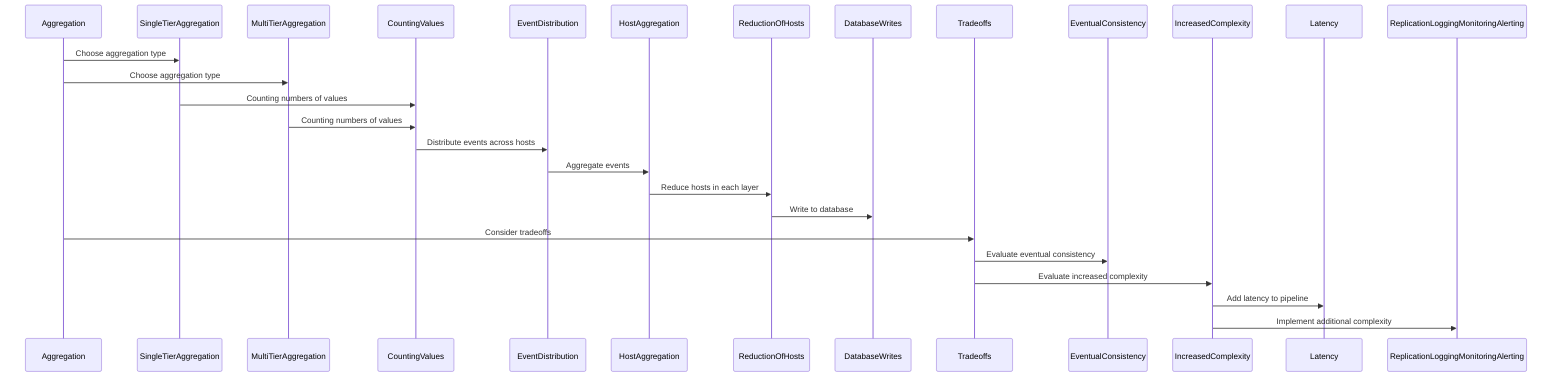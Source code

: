 sequenceDiagram
    participant Aggregation
    participant SingleTierAggregation
    participant MultiTierAggregation
    participant CountingValues
    participant EventDistribution
    participant HostAggregation
    participant ReductionOfHosts
    participant DatabaseWrites
    participant Tradeoffs
    participant EventualConsistency
    participant IncreasedComplexity
    participant Latency
    participant ReplicationLoggingMonitoringAlerting

    Aggregation ->> SingleTierAggregation: Choose aggregation type
    Aggregation ->> MultiTierAggregation: Choose aggregation type

    SingleTierAggregation ->> CountingValues: Counting numbers of values

    MultiTierAggregation ->> CountingValues: Counting numbers of values
    CountingValues ->> EventDistribution: Distribute events across hosts
    EventDistribution ->> HostAggregation: Aggregate events
    HostAggregation ->> ReductionOfHosts: Reduce hosts in each layer
    ReductionOfHosts ->> DatabaseWrites: Write to database

    Aggregation ->> Tradeoffs: Consider tradeoffs
    Tradeoffs ->> EventualConsistency: Evaluate eventual consistency
    Tradeoffs ->> IncreasedComplexity: Evaluate increased complexity
    IncreasedComplexity ->> Latency: Add latency to pipeline
    IncreasedComplexity ->> ReplicationLoggingMonitoringAlerting: Implement additional complexity